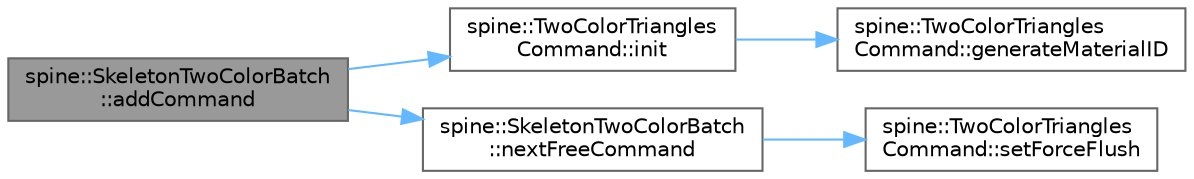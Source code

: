 digraph "spine::SkeletonTwoColorBatch::addCommand"
{
 // LATEX_PDF_SIZE
  bgcolor="transparent";
  edge [fontname=Helvetica,fontsize=10,labelfontname=Helvetica,labelfontsize=10];
  node [fontname=Helvetica,fontsize=10,shape=box,height=0.2,width=0.4];
  rankdir="LR";
  Node1 [id="Node000001",label="spine::SkeletonTwoColorBatch\l::addCommand",height=0.2,width=0.4,color="gray40", fillcolor="grey60", style="filled", fontcolor="black",tooltip=" "];
  Node1 -> Node2 [id="edge5_Node000001_Node000002",color="steelblue1",style="solid",tooltip=" "];
  Node2 [id="Node000002",label="spine::TwoColorTriangles\lCommand::init",height=0.2,width=0.4,color="grey40", fillcolor="white", style="filled",URL="$classspine_1_1_two_color_triangles_command.html#a385e4c629471fbf28207ce3c9ecf8922",tooltip=" "];
  Node2 -> Node3 [id="edge6_Node000002_Node000003",color="steelblue1",style="solid",tooltip=" "];
  Node3 [id="Node000003",label="spine::TwoColorTriangles\lCommand::generateMaterialID",height=0.2,width=0.4,color="grey40", fillcolor="white", style="filled",URL="$classspine_1_1_two_color_triangles_command.html#af31be7695d690323d6b44dc8e997a36a",tooltip=" "];
  Node1 -> Node4 [id="edge7_Node000001_Node000004",color="steelblue1",style="solid",tooltip=" "];
  Node4 [id="Node000004",label="spine::SkeletonTwoColorBatch\l::nextFreeCommand",height=0.2,width=0.4,color="grey40", fillcolor="white", style="filled",URL="$classspine_1_1_skeleton_two_color_batch.html#a2ef0dd379c29cb6304c3d2aaa793dac8",tooltip=" "];
  Node4 -> Node5 [id="edge8_Node000004_Node000005",color="steelblue1",style="solid",tooltip=" "];
  Node5 [id="Node000005",label="spine::TwoColorTriangles\lCommand::setForceFlush",height=0.2,width=0.4,color="grey40", fillcolor="white", style="filled",URL="$classspine_1_1_two_color_triangles_command.html#a26a718261b7171fb878a1847369cc8a5",tooltip=" "];
}
